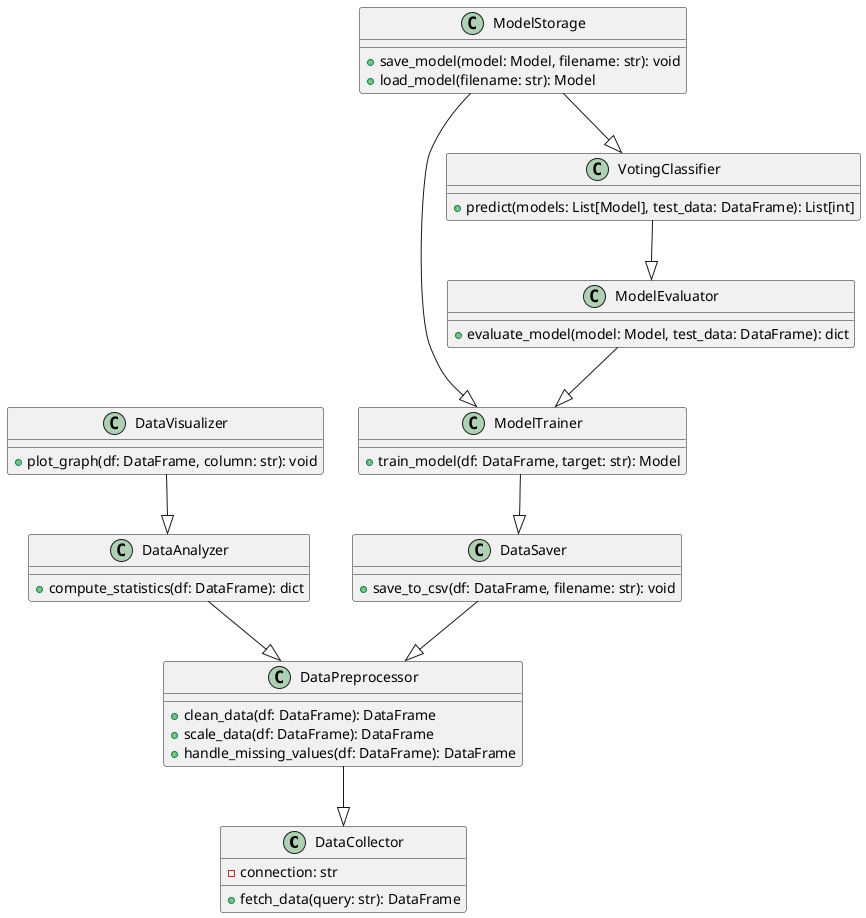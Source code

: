 @startuml

class DataCollector {
    - connection: str
    + fetch_data(query: str): DataFrame
}

class DataPreprocessor {
    + clean_data(df: DataFrame): DataFrame
    + scale_data(df: DataFrame): DataFrame
    + handle_missing_values(df: DataFrame): DataFrame
}

class DataAnalyzer {
    + compute_statistics(df: DataFrame): dict
}

class DataVisualizer {
    + plot_graph(df: DataFrame, column: str): void
}

class DataSaver {
    + save_to_csv(df: DataFrame, filename: str): void
}

class ModelTrainer {
    + train_model(df: DataFrame, target: str): Model
}

class ModelEvaluator {
    + evaluate_model(model: Model, test_data: DataFrame): dict
}

class VotingClassifier {
    + predict(models: List[Model], test_data: DataFrame): List[int]
}

class ModelStorage {
    + save_model(model: Model, filename: str): void
    + load_model(filename: str): Model
}

DataPreprocessor --|> DataCollector
DataAnalyzer --|> DataPreprocessor
DataVisualizer --|> DataAnalyzer
DataSaver --|> DataPreprocessor
ModelTrainer --|> DataSaver
ModelEvaluator --|> ModelTrainer
VotingClassifier --|> ModelEvaluator
ModelStorage --|> ModelTrainer
ModelStorage --|> VotingClassifier

@enduml
